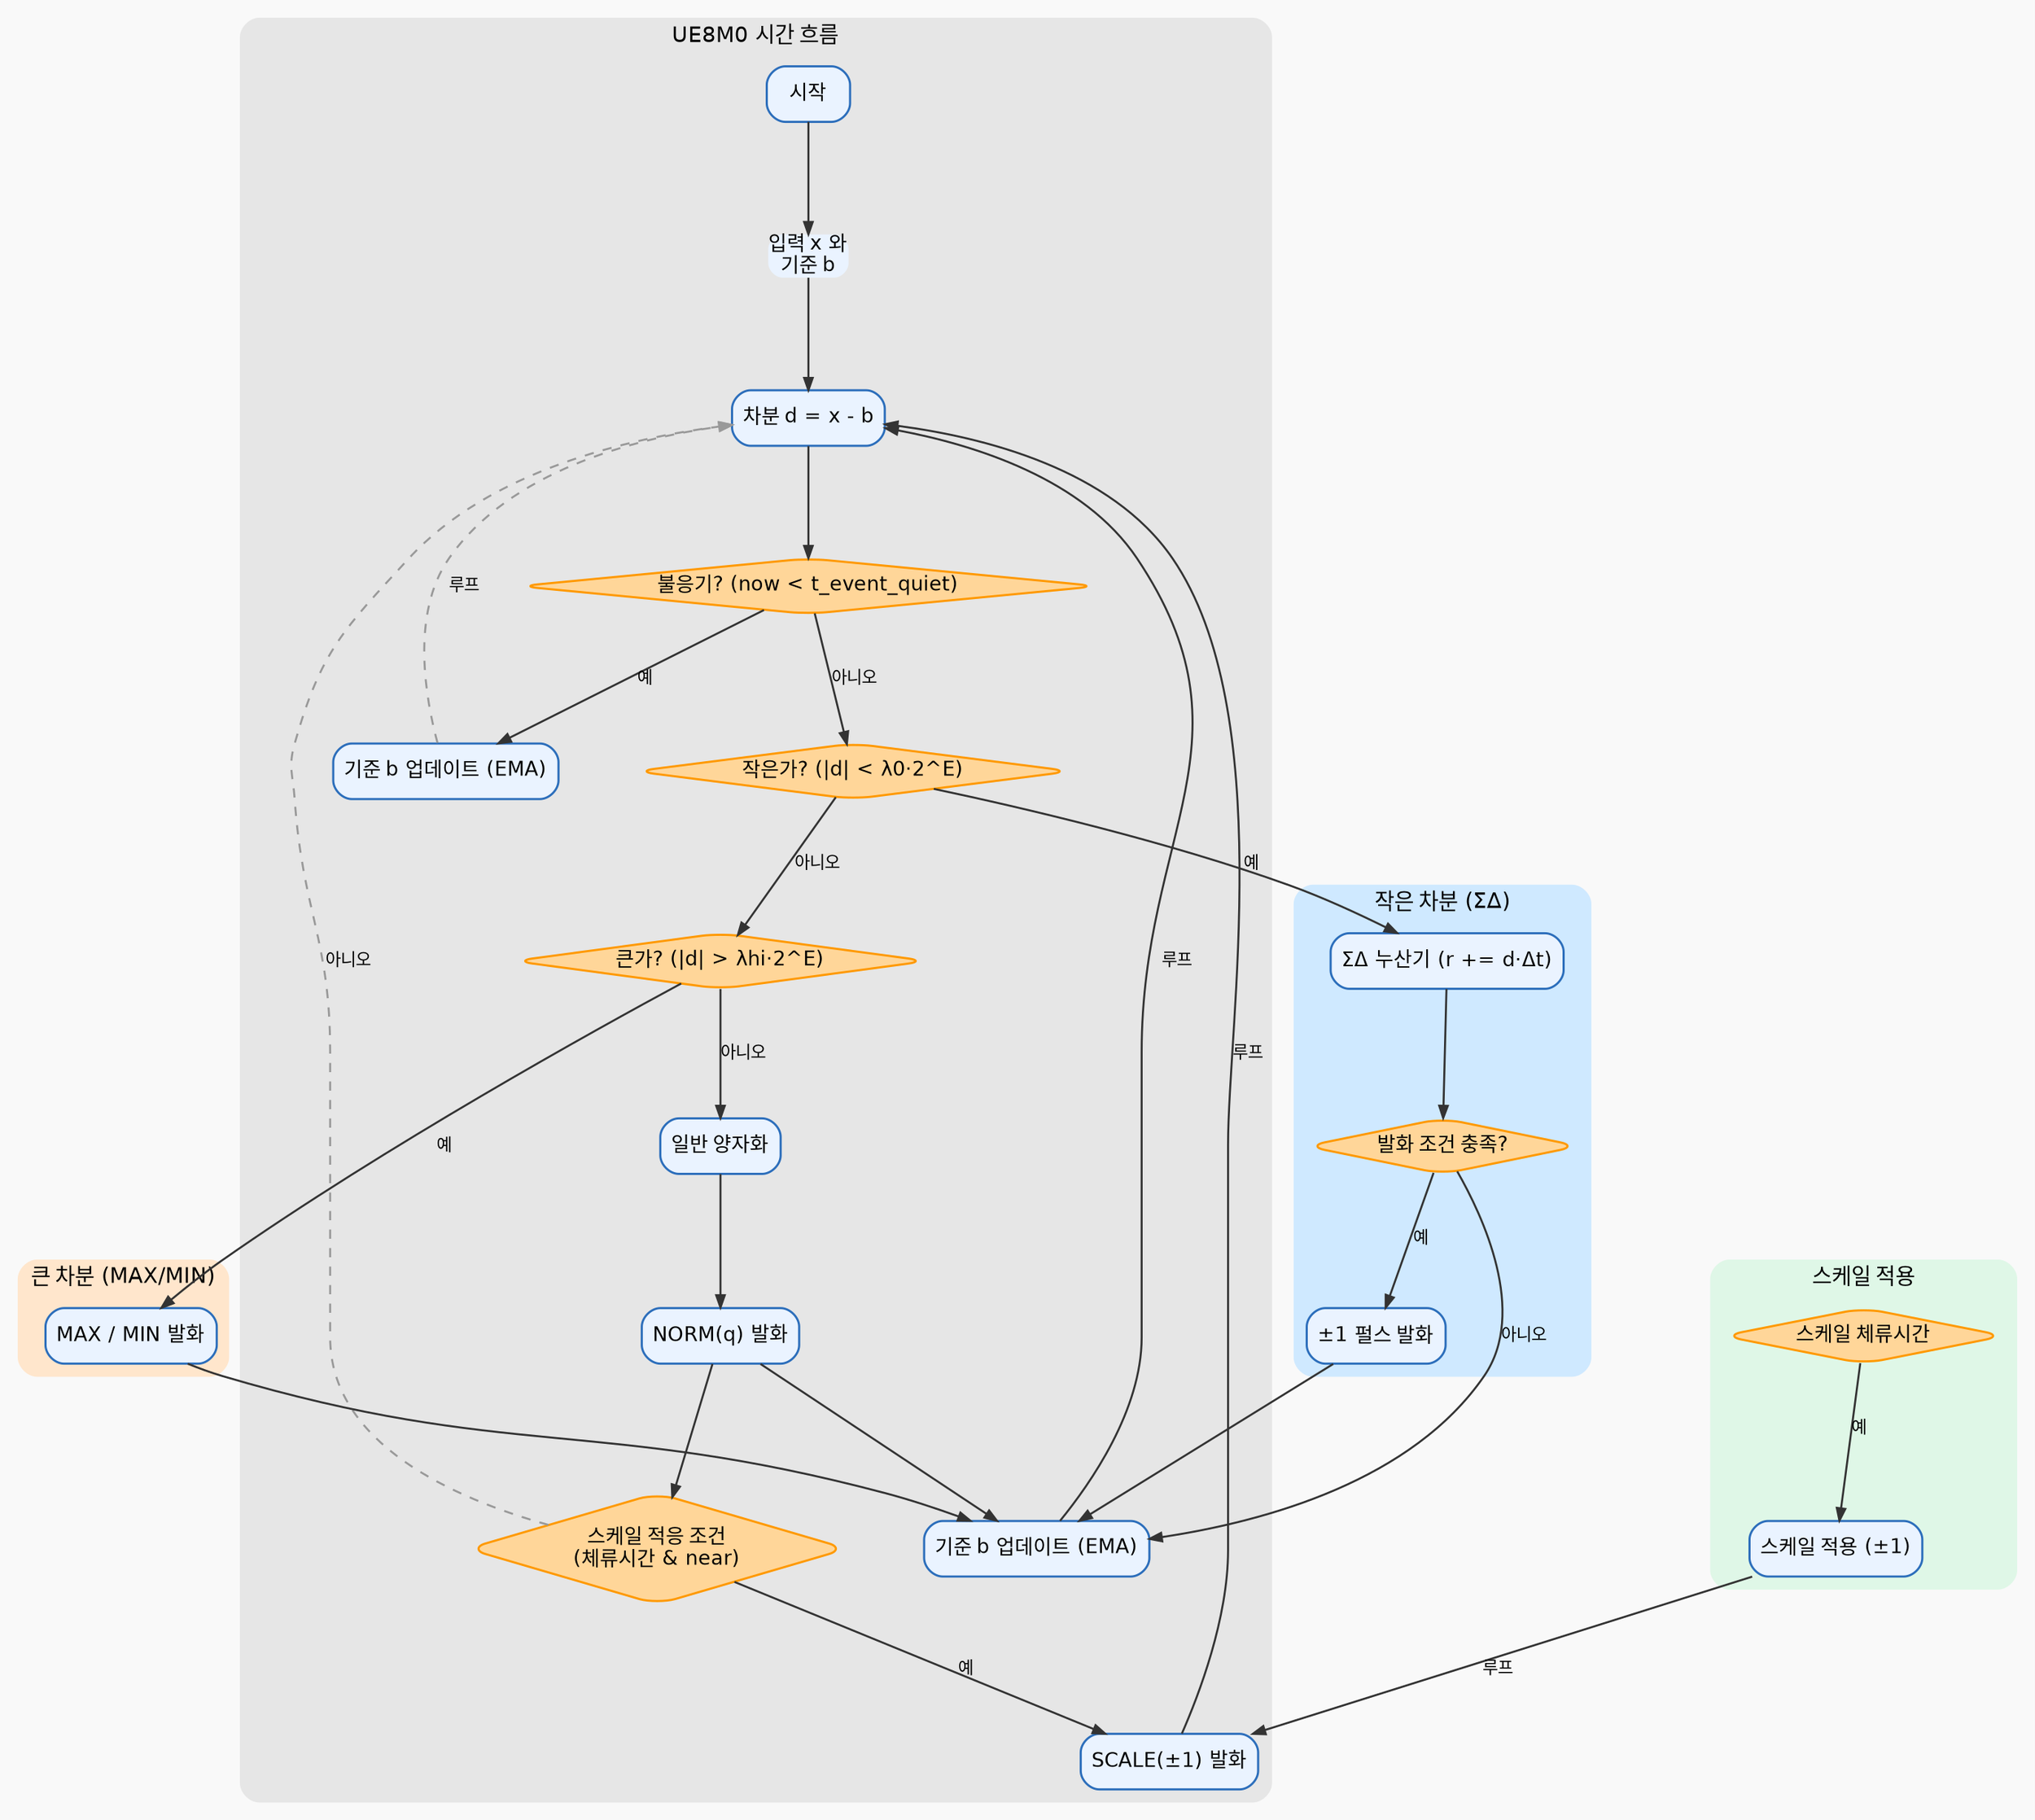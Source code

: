 digraph UE8M0_OVERVIEW_AUTO {
  graph  [rankdir=TB, bgcolor="#F9F9F9", nodesep=0.7, ranksep=1.0, fontname="Helvetica", overlap=false];
  node   [shape=box, style="rounded,filled", fillcolor="#EAF3FF", color="#2C6EBB",
          penwidth=1.4, fontname="Helvetica", fontsize=13, margin="0.10,0.06"];
  edge   [color="#333333", arrowsize=0.8, penwidth=1.3, fontname="Helvetica", fontsize=11];

  subgraph cluster_main {
    label="UE8M0 시간 흐름"; style="filled,rounded"; color="#E6E6E6"; fontcolor="#444";
    start [label="시작"];
    inb   [label="입력 x 와\n기준 b", shape=plain, fontcolor="#000000"];
    diff  [label="차분 d = x - b"];
    refrQ [label="불응기? (now < t_event_quiet)", shape=diamond, fillcolor="#FFD699", color="#FF9900"];
    bupd  [label="기준 b 업데이트 (EMA)"];
    smallQ [label="작은가? (|d| < λ0·2^E)", shape=diamond, fillcolor="#FFD699", color="#FF9900"];
    largeQ [label="큰가? (|d| > λhi·2^E)", shape=diamond, fillcolor="#FFD699", color="#FF9900"];
    qnorm [label="일반 양자화"];
    emitn [label="NORM(q) 발화"];
    bupd2 [label="기준 b 업데이트 (EMA)"];
    scQ   [label="스케일 적응 조건\n(체류시간 & near)", shape=diamond, fillcolor="#FFD699", color="#FF9900"];
    scDo  [label="SCALE(±1) 발화"];
  }

  subgraph cluster_small {
    label="작은 차분 (ΣΔ)"; style="filled,rounded"; color="#CFE9FF"; fontcolor="#444";
    sigma [label="ΣΔ 누산기 (r += d·Δt)"];
    emitQ [label="발화 조건 충족?", shape=diamond, fillcolor="#FFD699", color="#FF9900"];
    pulse [label="±1 펄스 발화"];
  }

  subgraph cluster_large {
    label="큰 차분 (MAX/MIN)"; style="filled,rounded"; color="#FFE6CC"; fontcolor="#444";
    maxmin [label="MAX / MIN 발화"];
  }

  subgraph cluster_scale {
    label="스케일 적용"; style="filled,rounded"; color="#DFF7E7"; fontcolor="#444";
    dwell [label="스케일 체류시간", shape=diamond, fillcolor="#FFD699", color="#FF9900"];
    adapt [label="스케일 적용 (±1)"];
  }

  start -> inb -> diff -> refrQ;
  refrQ -> bupd   [label="예"];
  refrQ -> smallQ [label="아니오"];

  bupd  -> diff   [label="루프", style=dashed, color="#999999"];

  smallQ -> sigma  [label="예"];
  smallQ -> largeQ [label="아니오"];

  largeQ -> maxmin [label="예"];
  largeQ -> qnorm  [label="아니오"];

  qnorm -> emitn -> bupd2;

  sigma -> emitQ;
  emitQ -> pulse  [label="예"];
  emitQ -> bupd2  [label="아니오"];
  pulse -> bupd2;

  maxmin -> bupd2;

  bupd2 -> diff   [label="루프"];
  emitn -> scQ;
  scQ   -> scDo   [label="예"];
  scDo  -> diff   [label="루프"];
  scQ   -> diff   [label="아니오", style=dashed, color="#999999"];

  dwell -> adapt  [label="예"];
  adapt -> scDo   [label="루프"];
}
